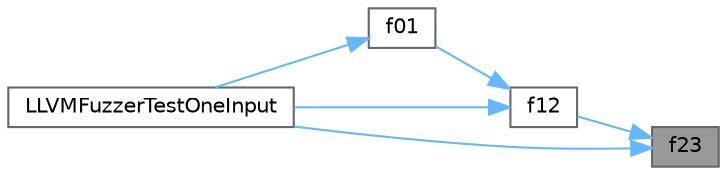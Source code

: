 digraph "f23"
{
 // LATEX_PDF_SIZE
  bgcolor="transparent";
  edge [fontname=Helvetica,fontsize=10,labelfontname=Helvetica,labelfontsize=10];
  node [fontname=Helvetica,fontsize=10,shape=box,height=0.2,width=0.4];
  rankdir="RL";
  Node1 [id="Node000001",label="f23",height=0.2,width=0.4,color="gray40", fillcolor="grey60", style="filled", fontcolor="black",tooltip=" "];
  Node1 -> Node2 [id="edge1_Node000001_Node000002",dir="back",color="steelblue1",style="solid",tooltip=" "];
  Node2 [id="Node000002",label="f12",height=0.2,width=0.4,color="grey40", fillcolor="white", style="filled",URL="$_caller_callee_test_8cpp.html#a7717ffac7b5850e2d42a62289ee3b498",tooltip=" "];
  Node2 -> Node3 [id="edge2_Node000002_Node000003",dir="back",color="steelblue1",style="solid",tooltip=" "];
  Node3 [id="Node000003",label="f01",height=0.2,width=0.4,color="grey40", fillcolor="white", style="filled",URL="$_caller_callee_test_8cpp.html#ad3331d629ae678297530f2d1814544d5",tooltip=" "];
  Node3 -> Node4 [id="edge3_Node000003_Node000004",dir="back",color="steelblue1",style="solid",tooltip=" "];
  Node4 [id="Node000004",label="LLVMFuzzerTestOneInput",height=0.2,width=0.4,color="grey40", fillcolor="white", style="filled",URL="$_caller_callee_test_8cpp.html#a1c473c9665269a78ef9001573a6995df",tooltip=" "];
  Node2 -> Node4 [id="edge4_Node000002_Node000004",dir="back",color="steelblue1",style="solid",tooltip=" "];
  Node1 -> Node4 [id="edge5_Node000001_Node000004",dir="back",color="steelblue1",style="solid",tooltip=" "];
}
